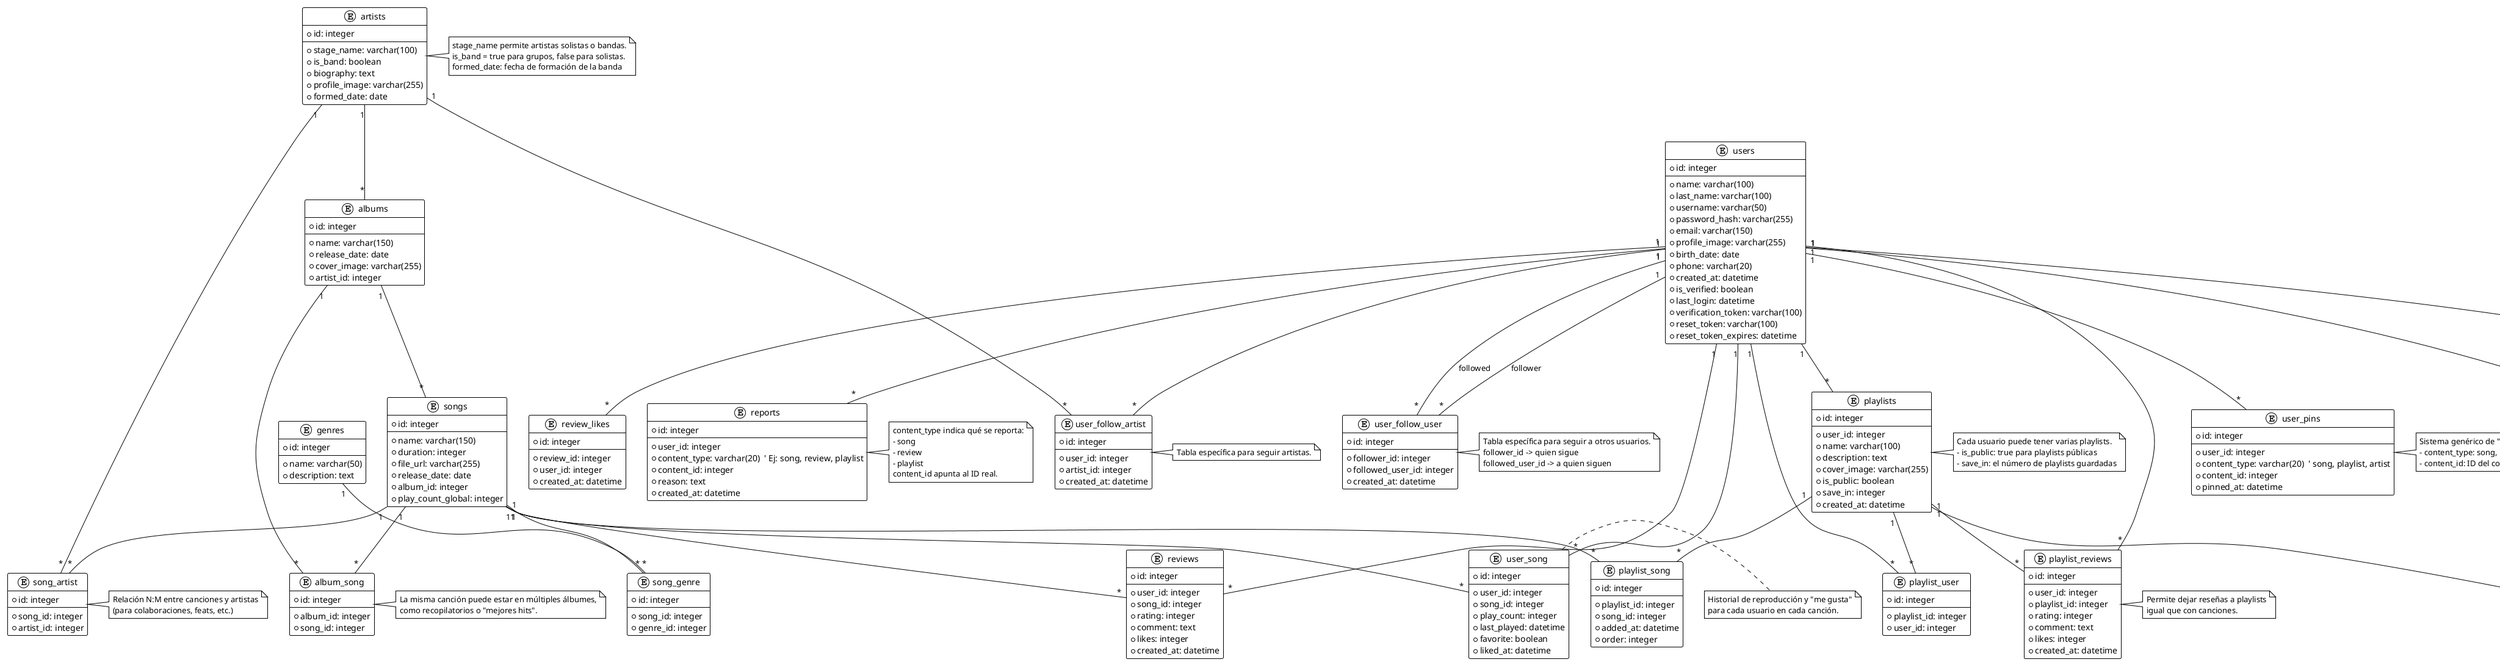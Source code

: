 @startuml
!theme plain

entity "users" {
  * id: integer
  --
  * name: varchar(100)
  * last_name: varchar(100)
  * username: varchar(50)
  * password_hash: varchar(255)
  * email: varchar(150)
  * profile_image: varchar(255)
  * birth_date: date
  * phone: varchar(20)
  * created_at: datetime
  * is_verified: boolean
  * last_login: datetime
  * verification_token: varchar(100)
  * reset_token: varchar(100)
  * reset_token_expires: datetime
}

entity "admins" {
  * id: integer
  --
  * user_id: integer
  * role: varchar(50)  ' Ej: superadmin, moderador
  * created_at: datetime
}

entity "artists" {
  * id: integer
  --
  * stage_name: varchar(100)
  * is_band: boolean
  * biography: text
  * profile_image: varchar(255)  
  * formed_date: date
}

entity "albums" {
  * id: integer
  --
  * name: varchar(150)
  * release_date: date
  * cover_image: varchar(255)
  * artist_id: integer
}

entity "album_song"{
  * id: integer
  --
  * album_id: integer
  * song_id: integer  
}

entity "songs" {
  * id: integer
  --
  * name: varchar(150)
  * duration: integer
  * file_url: varchar(255)  
  * release_date: date
  * album_id: integer
  * play_count_global: integer
}

entity "genres" {
  * id: integer
  --
  * name: varchar(50)
  * description: text
}

entity "song_genre" {
  * id: integer
  --
  * song_id: integer
  * genre_id: integer
}

entity "song_artist" {
  * id: integer
  --
  * song_id: integer
  * artist_id: integer
}

entity "user_song" {
  * id: integer
  --
  * user_id: integer
  * song_id: integer
  * play_count: integer
  * last_played: datetime
  * favorite: boolean
  * liked_at: datetime
}

entity "playlists" {
  * id: integer
  --
  * user_id: integer
  * name: varchar(100)
  * description: text
  * cover_image: varchar(255)
  * is_public: boolean
  * save_in: integer
  * created_at: datetime
}

entity "playlist_user"{
  *id: integer
  --
  * playlist_id: integer
  * user_id: integer  
}

entity "playlist_song" {
  * id: integer
  --
  * playlist_id: integer
  * song_id: integer
  * added_at: datetime
  * order: integer
}

entity "reviews" {
  * id: integer
  --
  * user_id: integer
  * song_id: integer
  * rating: integer
  * comment: text
  * likes: integer
  * created_at: datetime
}

entity "review_likes" {
  * id: integer
  --
  * review_id: integer
  * user_id: integer
  * created_at: datetime
}

entity "reports" {
  * id: integer
  --
  * user_id: integer
  * content_type: varchar(20)  ' Ej: song, review, playlist
  * content_id: integer
  * reason: text
  * created_at: datetime
}

' ------------------
' NUEVAS ENTIDADES
' ------------------

entity "user_follow_user" {
  * id: integer
  --
  * follower_id: integer
  * followed_user_id: integer
  * created_at: datetime
}

entity "user_follow_artist" {
  * id: integer
  --
  * user_id: integer
  * artist_id: integer
  * created_at: datetime
}

entity "playlist_likes" {
  * id: integer
  --
  * user_id: integer
  * playlist_id: integer
  * created_at: datetime
}

entity "playlist_reviews" {
  * id: integer
  --
  * user_id: integer
  * playlist_id: integer
  * rating: integer
  * comment: text
  * likes: integer
  * created_at: datetime
}

entity "user_pins" {
  * id: integer
  --
  * user_id: integer
  * content_type: varchar(20)  ' song, playlist, artist
  * content_id: integer
  * pinned_at: datetime
}

' ------------------
' RELACIONES
' ------------------

users "1" -- "*" user_song
users "1" -- "*" playlists
users "1" -- "*" playlist_user
users "1" -- "*" reviews
users "1" -- "*" review_likes
users "1" -- "*" reports
users "1" -- "1" admins

songs "1" -- "*" user_song
songs "1" -- "*" playlist_song
songs "1" -- "*" song_genre
songs "1" -- "*" reviews

artists "1" -- "*" albums
artists "1" -- "*" song_artist

albums "1" -- "*" songs
albums "1" -- "*" album_song

songs "1" -- "*" song_artist
songs "1" -- "*" album_song

genres "1" -- "*" song_genre

playlists "1" -- "*" playlist_song
playlists "1" -- "*" playlist_user

' Nuevas relaciones
users "1" -- "*" user_follow_user : "follower"
users "1" -- "*" user_follow_user : "followed"
users "1" -- "*" user_follow_artist
artists "1" -- "*" user_follow_artist

users "1" -- "*" playlist_likes
playlists "1" -- "*" playlist_likes

users "1" -- "*" playlist_reviews
playlists "1" -- "*" playlist_reviews

users "1" -- "*" user_pins

' ------------------
' NOTAS
' ------------------

note right of reports
  content_type indica qué se reporta:
  - song
  - review
  - playlist
  content_id apunta al ID real.
end note

note right of artists
  stage_name permite artistas solistas o bandas.
  is_band = true para grupos, false para solistas.
  formed_date: fecha de formación de la banda
end note

note right of song_artist
  Relación N:M entre canciones y artistas
  (para colaboraciones, feats, etc.)
end note

note right of playlists
  Cada usuario puede tener varias playlists.
  - is_public: true para playlists públicas
  - save_in: el número de playlists guardadas
end note

note right of user_song
  Historial de reproducción y "me gusta"
  para cada usuario en cada canción.
end note

note right of album_song
  La misma canción puede estar en múltiples álbumes,
  como recopilatorios o "mejores hits".
end note

note right of user_follow_user
  Tabla específica para seguir a otros usuarios.
  follower_id -> quien sigue
  followed_user_id -> a quien siguen
end note

note right of user_follow_artist
  Tabla específica para seguir artistas.
end note

note right of playlist_likes
  Permite dar "me gusta" a playlists.
end note

note right of playlist_reviews
  Permite dejar reseñas a playlists
  igual que con canciones.
end note

note right of user_pins
  Sistema genérico de "pines".
  - content_type: song, playlist, artist
  - content_id: ID del contenido pineado
end note

@enduml
